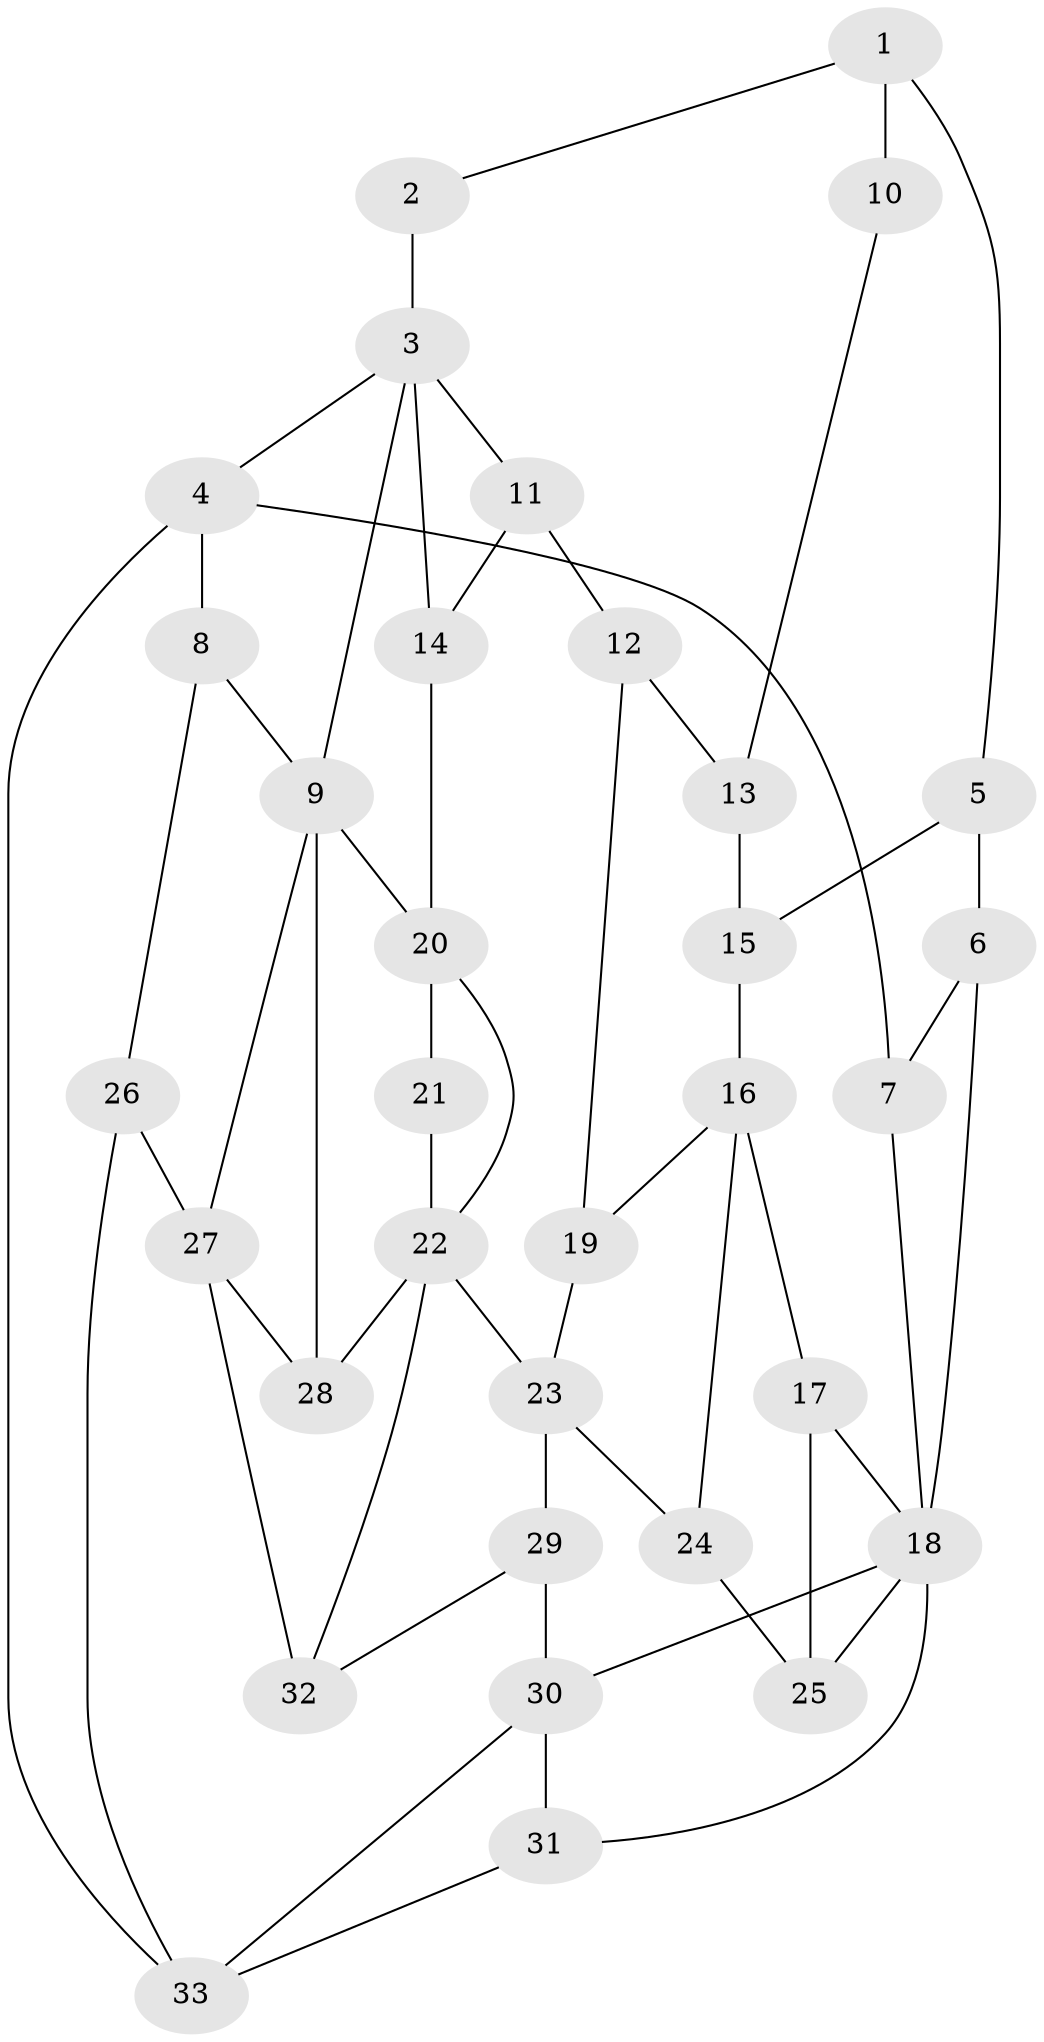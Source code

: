 // original degree distribution, {3: 0.030303030303030304, 6: 0.24242424242424243, 4: 0.2727272727272727, 5: 0.45454545454545453}
// Generated by graph-tools (version 1.1) at 2025/38/03/09/25 02:38:39]
// undirected, 33 vertices, 56 edges
graph export_dot {
graph [start="1"]
  node [color=gray90,style=filled];
  1;
  2;
  3;
  4;
  5;
  6;
  7;
  8;
  9;
  10;
  11;
  12;
  13;
  14;
  15;
  16;
  17;
  18;
  19;
  20;
  21;
  22;
  23;
  24;
  25;
  26;
  27;
  28;
  29;
  30;
  31;
  32;
  33;
  1 -- 2 [weight=1.0];
  1 -- 5 [weight=1.0];
  1 -- 10 [weight=2.0];
  2 -- 3 [weight=2.0];
  3 -- 4 [weight=1.0];
  3 -- 9 [weight=1.0];
  3 -- 11 [weight=1.0];
  3 -- 14 [weight=1.0];
  4 -- 7 [weight=1.0];
  4 -- 8 [weight=2.0];
  4 -- 33 [weight=1.0];
  5 -- 6 [weight=1.0];
  5 -- 15 [weight=1.0];
  6 -- 7 [weight=1.0];
  6 -- 18 [weight=1.0];
  7 -- 18 [weight=1.0];
  8 -- 9 [weight=1.0];
  8 -- 26 [weight=1.0];
  9 -- 20 [weight=1.0];
  9 -- 27 [weight=1.0];
  9 -- 28 [weight=1.0];
  10 -- 13 [weight=1.0];
  11 -- 12 [weight=1.0];
  11 -- 14 [weight=1.0];
  12 -- 13 [weight=1.0];
  12 -- 19 [weight=1.0];
  13 -- 15 [weight=1.0];
  14 -- 20 [weight=2.0];
  15 -- 16 [weight=1.0];
  16 -- 17 [weight=1.0];
  16 -- 19 [weight=1.0];
  16 -- 24 [weight=1.0];
  17 -- 18 [weight=1.0];
  17 -- 25 [weight=1.0];
  18 -- 25 [weight=1.0];
  18 -- 30 [weight=1.0];
  18 -- 31 [weight=1.0];
  19 -- 23 [weight=1.0];
  20 -- 21 [weight=2.0];
  20 -- 22 [weight=1.0];
  21 -- 22 [weight=1.0];
  22 -- 23 [weight=2.0];
  22 -- 28 [weight=1.0];
  22 -- 32 [weight=1.0];
  23 -- 24 [weight=1.0];
  23 -- 29 [weight=2.0];
  24 -- 25 [weight=1.0];
  26 -- 27 [weight=2.0];
  26 -- 33 [weight=1.0];
  27 -- 28 [weight=1.0];
  27 -- 32 [weight=2.0];
  29 -- 30 [weight=2.0];
  29 -- 32 [weight=1.0];
  30 -- 31 [weight=1.0];
  30 -- 33 [weight=1.0];
  31 -- 33 [weight=1.0];
}
